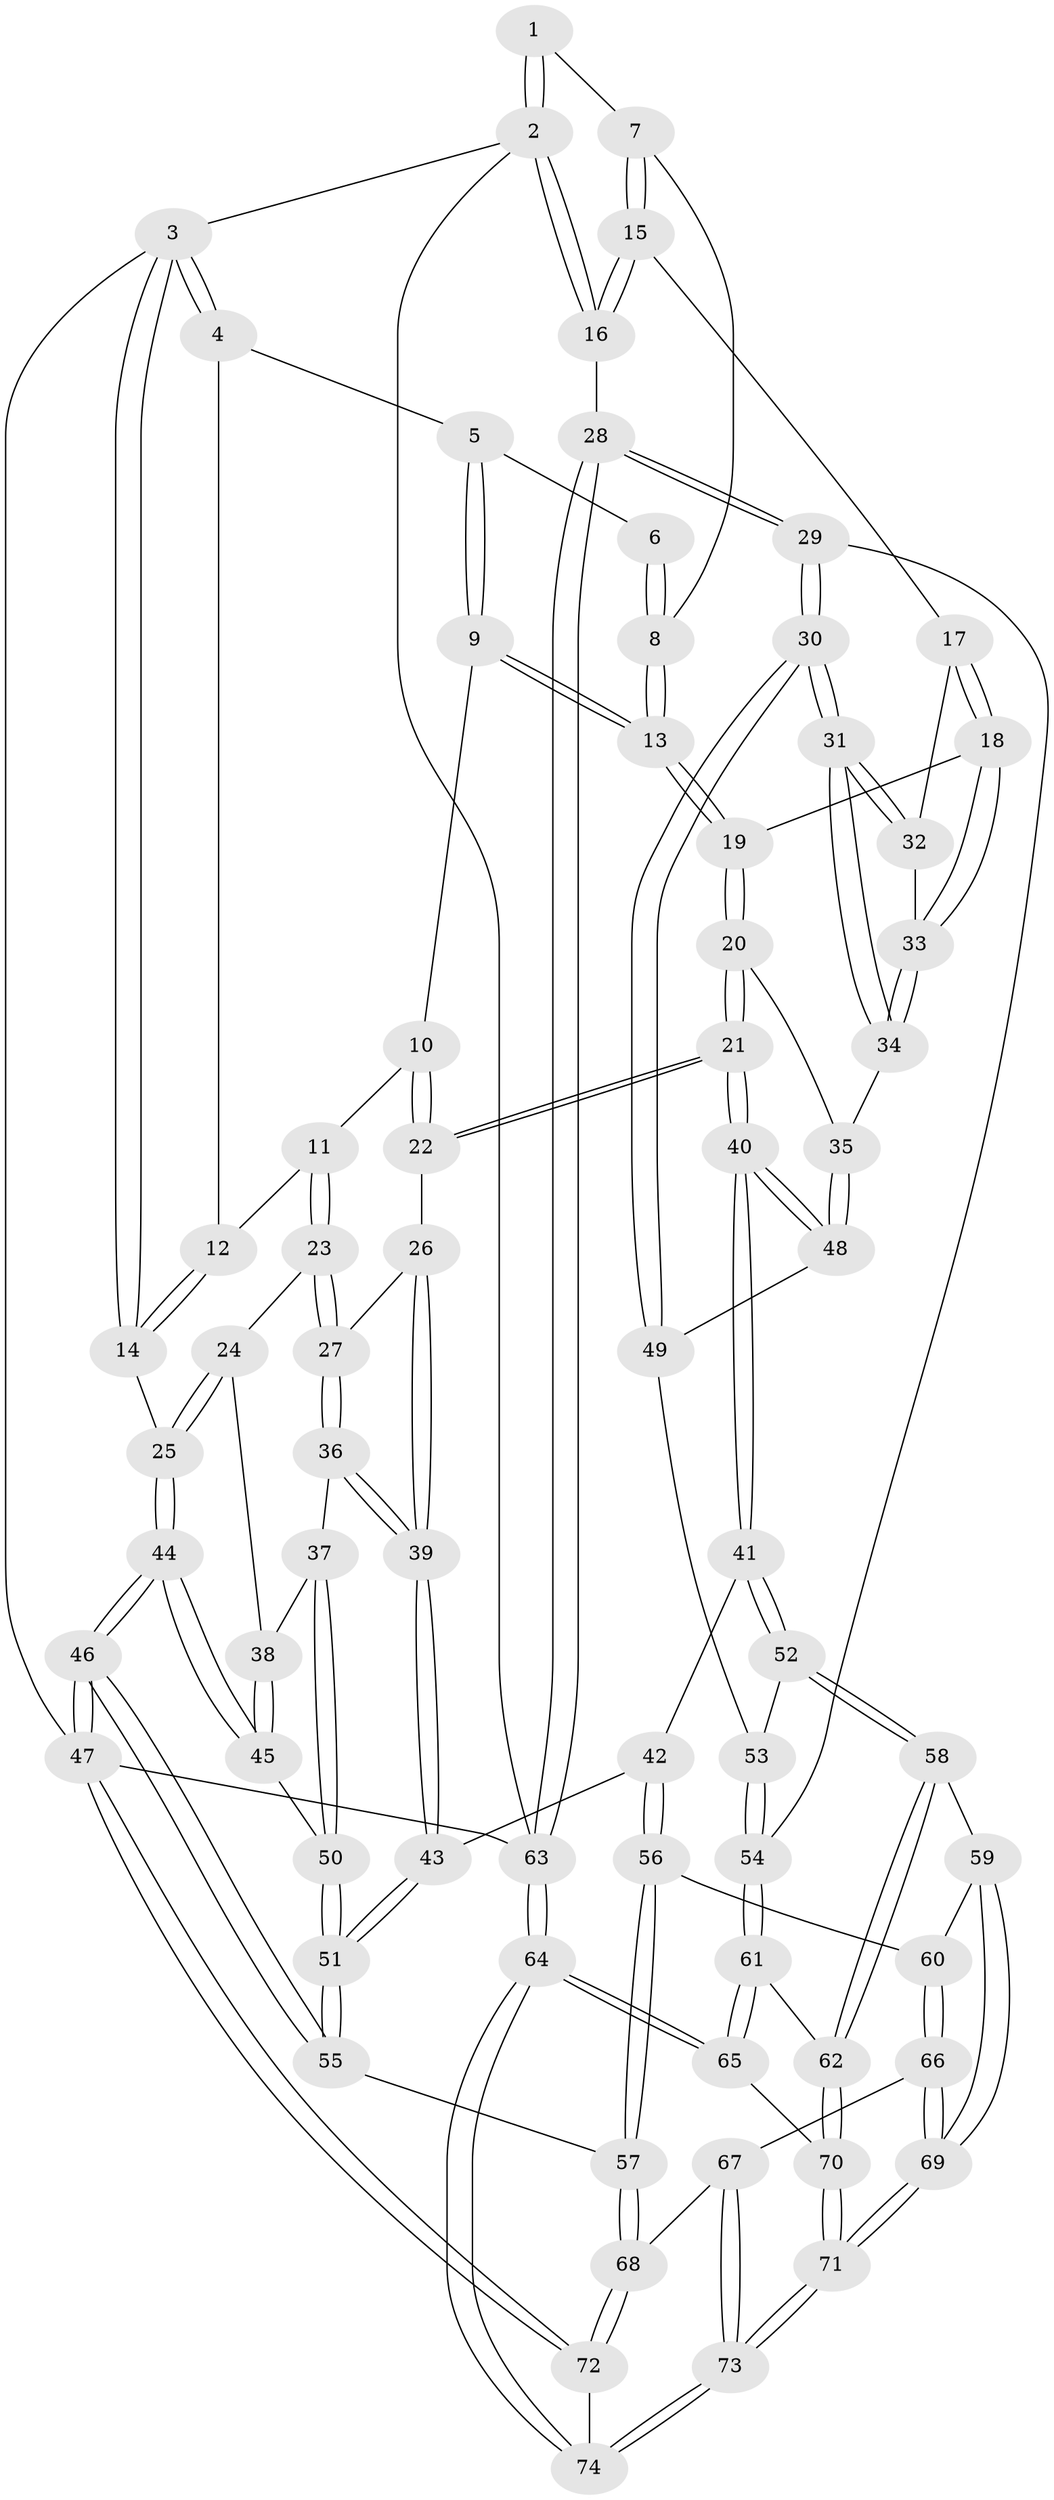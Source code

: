 // Generated by graph-tools (version 1.1) at 2025/00/03/09/25 05:00:37]
// undirected, 74 vertices, 182 edges
graph export_dot {
graph [start="1"]
  node [color=gray90,style=filled];
  1 [pos="+0.8045900991908957+0"];
  2 [pos="+1+0"];
  3 [pos="+0+0"];
  4 [pos="+0.26702302777197545+0"];
  5 [pos="+0.5306916093371751+0"];
  6 [pos="+0.6963334898703613+0"];
  7 [pos="+0.8666400185736721+0.07236835367902723"];
  8 [pos="+0.6777438314428779+0.2202413604078603"];
  9 [pos="+0.49416798089172076+0.17965127230326186"];
  10 [pos="+0.35515500022223+0.22519996753042557"];
  11 [pos="+0.2877660745263491+0.2165676099270128"];
  12 [pos="+0.25546222408998426+0.06903758726566864"];
  13 [pos="+0.6529502038312288+0.25775453339719073"];
  14 [pos="+0+0.032803031314741334"];
  15 [pos="+1+0.2184261744172863"];
  16 [pos="+1+0.25348765156032593"];
  17 [pos="+0.8603580055963364+0.3046957865523384"];
  18 [pos="+0.6634358171395326+0.27770929478809453"];
  19 [pos="+0.6615199560879886+0.2766383714832991"];
  20 [pos="+0.5879016951254955+0.4148325161794293"];
  21 [pos="+0.5504676688416629+0.4585283499902486"];
  22 [pos="+0.4180956437227109+0.4084288544506139"];
  23 [pos="+0.1893486785143884+0.2801644007147265"];
  24 [pos="+0.1553469509403767+0.28868473372017434"];
  25 [pos="+0+0.1274617265744879"];
  26 [pos="+0.41478179717426145+0.4128629215567702"];
  27 [pos="+0.2696356896076022+0.42702225358358337"];
  28 [pos="+1+0.5342700457708083"];
  29 [pos="+0.9530882540300426+0.5796947807015381"];
  30 [pos="+0.9366663801195361+0.5647491039191954"];
  31 [pos="+0.9228162076633594+0.5497563700865438"];
  32 [pos="+0.8682395906403025+0.3789143361969204"];
  33 [pos="+0.7580533225583986+0.4468479286792947"];
  34 [pos="+0.7650004616138609+0.46649858735681493"];
  35 [pos="+0.7108559586782478+0.5183009868594574"];
  36 [pos="+0.2940126650743358+0.48834320850592433"];
  37 [pos="+0.1526057924063191+0.5173228211704388"];
  38 [pos="+0.11931142393440956+0.4365677399104385"];
  39 [pos="+0.34104579560968135+0.5350974030595813"];
  40 [pos="+0.5465416931483031+0.5142001082085262"];
  41 [pos="+0.5320486531707914+0.5834069413360502"];
  42 [pos="+0.39086831877744777+0.6045302293562961"];
  43 [pos="+0.34613567600254086+0.5612004091556779"];
  44 [pos="+0+0.556932999294879"];
  45 [pos="+0+0.5227109450465095"];
  46 [pos="+0+0.9265427393503638"];
  47 [pos="+0+1"];
  48 [pos="+0.7087910544853101+0.5242194856364357"];
  49 [pos="+0.7071021343865097+0.5549330448078448"];
  50 [pos="+0.15577969829589086+0.6093924745376507"];
  51 [pos="+0.1615760576453717+0.6258153898612685"];
  52 [pos="+0.5953332138492083+0.6554386355058874"];
  53 [pos="+0.6852813623504022+0.6167400180695729"];
  54 [pos="+0.8769857065451514+0.6729435437179793"];
  55 [pos="+0.1401681468375142+0.7120463821800141"];
  56 [pos="+0.3648424737183286+0.7155101527889627"];
  57 [pos="+0.239346589507453+0.7615277996201487"];
  58 [pos="+0.5967826309293721+0.7156136003506615"];
  59 [pos="+0.5261163684442248+0.7730402053770082"];
  60 [pos="+0.38953939775437346+0.7430737390172154"];
  61 [pos="+0.8599924288145336+0.7356554946904666"];
  62 [pos="+0.6900518137052138+0.8010430543395827"];
  63 [pos="+1+1"];
  64 [pos="+1+1"];
  65 [pos="+0.9473486344794403+0.9419486796666405"];
  66 [pos="+0.3910370196496676+0.8283865211817625"];
  67 [pos="+0.3739616217552945+0.8571037223498594"];
  68 [pos="+0.2689513592078666+0.8825530977673272"];
  69 [pos="+0.5076414710368126+0.8666452814283457"];
  70 [pos="+0.68292747384492+0.899509830647422"];
  71 [pos="+0.545225146574913+1"];
  72 [pos="+0.160831632779786+1"];
  73 [pos="+0.5352733468939197+1"];
  74 [pos="+0.5311240086660325+1"];
  1 -- 2;
  1 -- 2;
  1 -- 7;
  2 -- 3;
  2 -- 16;
  2 -- 16;
  2 -- 63;
  3 -- 4;
  3 -- 4;
  3 -- 14;
  3 -- 14;
  3 -- 47;
  4 -- 5;
  4 -- 12;
  5 -- 6;
  5 -- 9;
  5 -- 9;
  6 -- 8;
  6 -- 8;
  7 -- 8;
  7 -- 15;
  7 -- 15;
  8 -- 13;
  8 -- 13;
  9 -- 10;
  9 -- 13;
  9 -- 13;
  10 -- 11;
  10 -- 22;
  10 -- 22;
  11 -- 12;
  11 -- 23;
  11 -- 23;
  12 -- 14;
  12 -- 14;
  13 -- 19;
  13 -- 19;
  14 -- 25;
  15 -- 16;
  15 -- 16;
  15 -- 17;
  16 -- 28;
  17 -- 18;
  17 -- 18;
  17 -- 32;
  18 -- 19;
  18 -- 33;
  18 -- 33;
  19 -- 20;
  19 -- 20;
  20 -- 21;
  20 -- 21;
  20 -- 35;
  21 -- 22;
  21 -- 22;
  21 -- 40;
  21 -- 40;
  22 -- 26;
  23 -- 24;
  23 -- 27;
  23 -- 27;
  24 -- 25;
  24 -- 25;
  24 -- 38;
  25 -- 44;
  25 -- 44;
  26 -- 27;
  26 -- 39;
  26 -- 39;
  27 -- 36;
  27 -- 36;
  28 -- 29;
  28 -- 29;
  28 -- 63;
  28 -- 63;
  29 -- 30;
  29 -- 30;
  29 -- 54;
  30 -- 31;
  30 -- 31;
  30 -- 49;
  30 -- 49;
  31 -- 32;
  31 -- 32;
  31 -- 34;
  31 -- 34;
  32 -- 33;
  33 -- 34;
  33 -- 34;
  34 -- 35;
  35 -- 48;
  35 -- 48;
  36 -- 37;
  36 -- 39;
  36 -- 39;
  37 -- 38;
  37 -- 50;
  37 -- 50;
  38 -- 45;
  38 -- 45;
  39 -- 43;
  39 -- 43;
  40 -- 41;
  40 -- 41;
  40 -- 48;
  40 -- 48;
  41 -- 42;
  41 -- 52;
  41 -- 52;
  42 -- 43;
  42 -- 56;
  42 -- 56;
  43 -- 51;
  43 -- 51;
  44 -- 45;
  44 -- 45;
  44 -- 46;
  44 -- 46;
  45 -- 50;
  46 -- 47;
  46 -- 47;
  46 -- 55;
  46 -- 55;
  47 -- 72;
  47 -- 72;
  47 -- 63;
  48 -- 49;
  49 -- 53;
  50 -- 51;
  50 -- 51;
  51 -- 55;
  51 -- 55;
  52 -- 53;
  52 -- 58;
  52 -- 58;
  53 -- 54;
  53 -- 54;
  54 -- 61;
  54 -- 61;
  55 -- 57;
  56 -- 57;
  56 -- 57;
  56 -- 60;
  57 -- 68;
  57 -- 68;
  58 -- 59;
  58 -- 62;
  58 -- 62;
  59 -- 60;
  59 -- 69;
  59 -- 69;
  60 -- 66;
  60 -- 66;
  61 -- 62;
  61 -- 65;
  61 -- 65;
  62 -- 70;
  62 -- 70;
  63 -- 64;
  63 -- 64;
  64 -- 65;
  64 -- 65;
  64 -- 74;
  64 -- 74;
  65 -- 70;
  66 -- 67;
  66 -- 69;
  66 -- 69;
  67 -- 68;
  67 -- 73;
  67 -- 73;
  68 -- 72;
  68 -- 72;
  69 -- 71;
  69 -- 71;
  70 -- 71;
  70 -- 71;
  71 -- 73;
  71 -- 73;
  72 -- 74;
  73 -- 74;
  73 -- 74;
}
